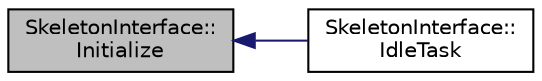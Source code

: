 digraph "SkeletonInterface::Initialize"
{
  edge [fontname="Helvetica",fontsize="10",labelfontname="Helvetica",labelfontsize="10"];
  node [fontname="Helvetica",fontsize="10",shape=record];
  rankdir="LR";
  Node1 [label="SkeletonInterface::\lInitialize",height=0.2,width=0.4,color="black", fillcolor="grey75", style="filled", fontcolor="black"];
  Node1 -> Node2 [dir="back",color="midnightblue",fontsize="10",style="solid",fontname="Helvetica"];
  Node2 [label="SkeletonInterface::\lIdleTask",height=0.2,width=0.4,color="black", fillcolor="white", style="filled",URL="$de/dab/class_skeleton_interface.html#a524801ea9f615ceacd351faaf6ef523f"];
}

